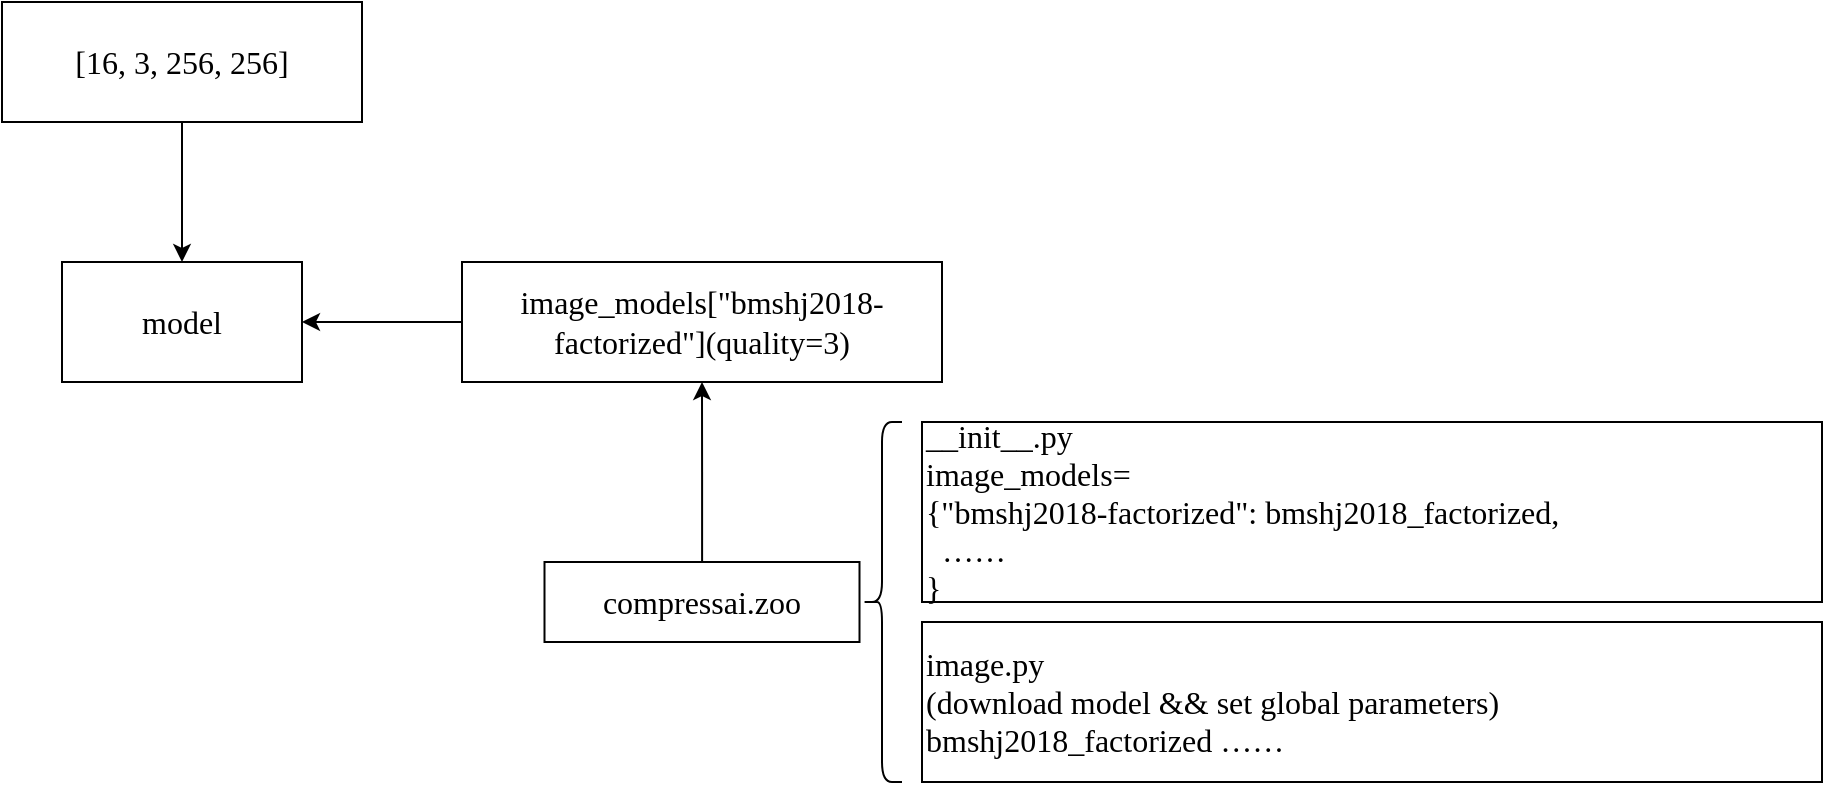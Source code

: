 <mxfile version="20.0.3" type="github">
  <diagram id="2_RPqlqdWzfG0cwzjeVh" name="Page-1">
    <mxGraphModel dx="1349" dy="977" grid="1" gridSize="10" guides="1" tooltips="1" connect="1" arrows="1" fold="1" page="1" pageScale="1" pageWidth="827" pageHeight="1169" math="0" shadow="0">
      <root>
        <mxCell id="0" />
        <mxCell id="1" parent="0" />
        <mxCell id="9_yFKXLl_1HZHt2PYPIF-3" value="" style="edgeStyle=orthogonalEdgeStyle;rounded=0;orthogonalLoop=1;jettySize=auto;html=1;fontFamily=Lucida Console;fontSize=16;" edge="1" parent="1" source="9_yFKXLl_1HZHt2PYPIF-1" target="9_yFKXLl_1HZHt2PYPIF-2">
          <mxGeometry relative="1" as="geometry" />
        </mxCell>
        <mxCell id="9_yFKXLl_1HZHt2PYPIF-1" value="[16, 3, 256, 256]" style="whiteSpace=wrap;html=1;fontFamily=Lucida Console;fontSize=16;" vertex="1" parent="1">
          <mxGeometry x="40" y="210" width="180" height="60" as="geometry" />
        </mxCell>
        <mxCell id="9_yFKXLl_1HZHt2PYPIF-2" value="model" style="whiteSpace=wrap;html=1;fontSize=16;fontFamily=Lucida Console;" vertex="1" parent="1">
          <mxGeometry x="70" y="340" width="120" height="60" as="geometry" />
        </mxCell>
        <mxCell id="9_yFKXLl_1HZHt2PYPIF-6" value="" style="edgeStyle=orthogonalEdgeStyle;rounded=0;orthogonalLoop=1;jettySize=auto;html=1;fontFamily=Lucida Console;fontSize=16;" edge="1" parent="1" source="9_yFKXLl_1HZHt2PYPIF-4" target="9_yFKXLl_1HZHt2PYPIF-2">
          <mxGeometry relative="1" as="geometry" />
        </mxCell>
        <mxCell id="9_yFKXLl_1HZHt2PYPIF-4" value="image_models[&quot;bmshj2018-factorized&lt;span style=&quot;background-color: initial;&quot;&gt;&quot;](quality=3)&lt;/span&gt;" style="whiteSpace=wrap;html=1;fontSize=16;fontFamily=Lucida Console;" vertex="1" parent="1">
          <mxGeometry x="270" y="340" width="240" height="60" as="geometry" />
        </mxCell>
        <mxCell id="9_yFKXLl_1HZHt2PYPIF-9" value="" style="edgeStyle=orthogonalEdgeStyle;rounded=0;orthogonalLoop=1;jettySize=auto;html=1;fontFamily=Lucida Console;fontSize=16;" edge="1" parent="1" source="9_yFKXLl_1HZHt2PYPIF-7" target="9_yFKXLl_1HZHt2PYPIF-4">
          <mxGeometry relative="1" as="geometry" />
        </mxCell>
        <mxCell id="9_yFKXLl_1HZHt2PYPIF-7" value="compressai.zoo&lt;br&gt;" style="whiteSpace=wrap;html=1;fontSize=16;fontFamily=Lucida Console;" vertex="1" parent="1">
          <mxGeometry x="311.25" y="490" width="157.5" height="40" as="geometry" />
        </mxCell>
        <mxCell id="9_yFKXLl_1HZHt2PYPIF-10" value="" style="shape=curlyBracket;whiteSpace=wrap;html=1;rounded=1;fontFamily=Lucida Console;fontSize=16;size=0.5;" vertex="1" parent="1">
          <mxGeometry x="470" y="420" width="20" height="180" as="geometry" />
        </mxCell>
        <mxCell id="9_yFKXLl_1HZHt2PYPIF-11" value="__init__.py&lt;br&gt;image_models=&lt;br&gt;{&quot;bmshj2018-factorized&quot;: bmshj2018_factorized, &lt;br&gt;&amp;nbsp; ……&lt;br&gt;}" style="whiteSpace=wrap;html=1;fontFamily=Lucida Console;fontSize=16;align=left;" vertex="1" parent="1">
          <mxGeometry x="500" y="420" width="450" height="90" as="geometry" />
        </mxCell>
        <mxCell id="9_yFKXLl_1HZHt2PYPIF-12" value="image.py &lt;br&gt;(download model &amp;amp;&amp;amp; set global parameters)&lt;br&gt;bmshj2018_factorized ……" style="whiteSpace=wrap;html=1;fontFamily=Lucida Console;fontSize=16;align=left;" vertex="1" parent="1">
          <mxGeometry x="500" y="520" width="450" height="80" as="geometry" />
        </mxCell>
      </root>
    </mxGraphModel>
  </diagram>
</mxfile>
